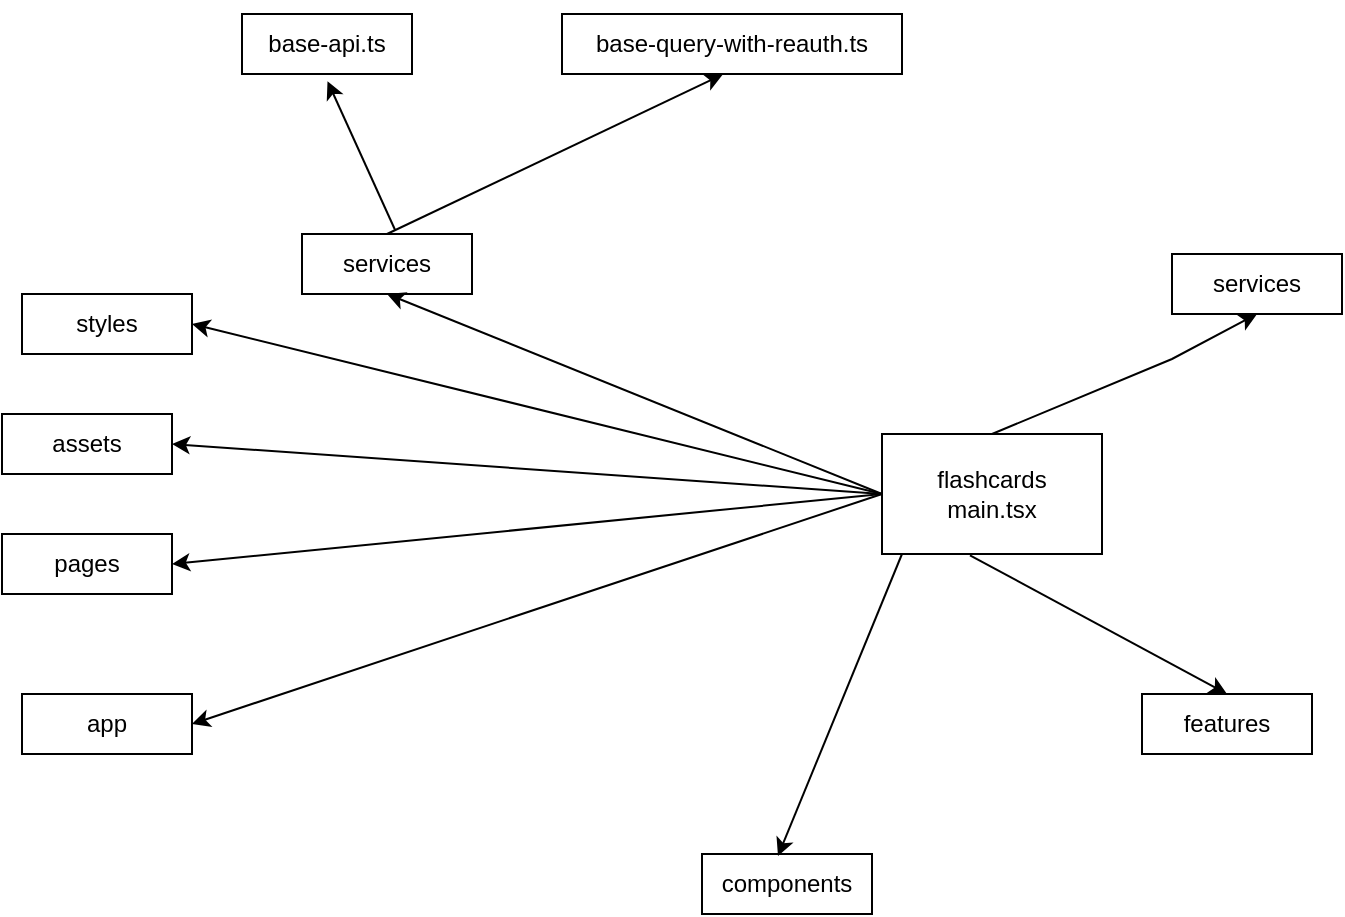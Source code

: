 <mxfile version="24.4.7" type="github">
  <diagram name="Page-1" id="9f46799a-70d6-7492-0946-bef42562c5a5">
    <mxGraphModel dx="1195" dy="622" grid="1" gridSize="10" guides="1" tooltips="1" connect="1" arrows="1" fold="1" page="1" pageScale="1" pageWidth="1100" pageHeight="850" background="none" math="0" shadow="0">
      <root>
        <mxCell id="0" />
        <mxCell id="1" parent="0" />
        <mxCell id="vfqUivKVGqe5_I3qeVHW-2" value="flashcards&lt;div&gt;main.tsx&lt;/div&gt;" style="html=1;whiteSpace=wrap;" vertex="1" parent="1">
          <mxGeometry x="450" y="340" width="110" height="60" as="geometry" />
        </mxCell>
        <mxCell id="vfqUivKVGqe5_I3qeVHW-3" value="app" style="html=1;whiteSpace=wrap;" vertex="1" parent="1">
          <mxGeometry x="20" y="470" width="85" height="30" as="geometry" />
        </mxCell>
        <mxCell id="vfqUivKVGqe5_I3qeVHW-4" value="assets" style="html=1;whiteSpace=wrap;" vertex="1" parent="1">
          <mxGeometry x="10" y="330" width="85" height="30" as="geometry" />
        </mxCell>
        <mxCell id="vfqUivKVGqe5_I3qeVHW-5" value="pages" style="html=1;whiteSpace=wrap;" vertex="1" parent="1">
          <mxGeometry x="10" y="390" width="85" height="30" as="geometry" />
        </mxCell>
        <mxCell id="vfqUivKVGqe5_I3qeVHW-6" value="features" style="html=1;whiteSpace=wrap;" vertex="1" parent="1">
          <mxGeometry x="580" y="470" width="85" height="30" as="geometry" />
        </mxCell>
        <mxCell id="vfqUivKVGqe5_I3qeVHW-8" value="" style="endArrow=classic;html=1;rounded=0;entryX=1;entryY=0.5;entryDx=0;entryDy=0;exitX=0;exitY=0.5;exitDx=0;exitDy=0;exitPerimeter=0;" edge="1" parent="1" source="vfqUivKVGqe5_I3qeVHW-2" target="vfqUivKVGqe5_I3qeVHW-3">
          <mxGeometry width="50" height="50" relative="1" as="geometry">
            <mxPoint x="360" y="480" as="sourcePoint" />
            <mxPoint x="410" y="430" as="targetPoint" />
          </mxGeometry>
        </mxCell>
        <mxCell id="vfqUivKVGqe5_I3qeVHW-9" value="" style="endArrow=classic;html=1;rounded=0;entryX=1;entryY=0.5;entryDx=0;entryDy=0;exitX=0;exitY=0.5;exitDx=0;exitDy=0;" edge="1" parent="1" source="vfqUivKVGqe5_I3qeVHW-2" target="vfqUivKVGqe5_I3qeVHW-4">
          <mxGeometry width="50" height="50" relative="1" as="geometry">
            <mxPoint x="450" y="390" as="sourcePoint" />
            <mxPoint x="335" y="395" as="targetPoint" />
          </mxGeometry>
        </mxCell>
        <mxCell id="vfqUivKVGqe5_I3qeVHW-10" value="" style="endArrow=classic;html=1;rounded=0;entryX=1;entryY=0.5;entryDx=0;entryDy=0;exitX=0;exitY=0.5;exitDx=0;exitDy=0;" edge="1" parent="1" source="vfqUivKVGqe5_I3qeVHW-2" target="vfqUivKVGqe5_I3qeVHW-5">
          <mxGeometry width="50" height="50" relative="1" as="geometry">
            <mxPoint x="450" y="390" as="sourcePoint" />
            <mxPoint x="345" y="405" as="targetPoint" />
          </mxGeometry>
        </mxCell>
        <mxCell id="vfqUivKVGqe5_I3qeVHW-11" value="services" style="html=1;whiteSpace=wrap;" vertex="1" parent="1">
          <mxGeometry x="160" y="240" width="85" height="30" as="geometry" />
        </mxCell>
        <mxCell id="vfqUivKVGqe5_I3qeVHW-12" value="components" style="html=1;whiteSpace=wrap;" vertex="1" parent="1">
          <mxGeometry x="360" y="550" width="85" height="30" as="geometry" />
        </mxCell>
        <mxCell id="vfqUivKVGqe5_I3qeVHW-13" value="" style="endArrow=classic;html=1;rounded=0;entryX=0.447;entryY=0.033;entryDx=0;entryDy=0;entryPerimeter=0;" edge="1" parent="1" target="vfqUivKVGqe5_I3qeVHW-12">
          <mxGeometry width="50" height="50" relative="1" as="geometry">
            <mxPoint x="460" y="400" as="sourcePoint" />
            <mxPoint x="335" y="535" as="targetPoint" />
          </mxGeometry>
        </mxCell>
        <mxCell id="vfqUivKVGqe5_I3qeVHW-14" value="" style="endArrow=classic;html=1;rounded=0;entryX=0.5;entryY=0;entryDx=0;entryDy=0;exitX=0.4;exitY=1.011;exitDx=0;exitDy=0;exitPerimeter=0;" edge="1" parent="1" source="vfqUivKVGqe5_I3qeVHW-2" target="vfqUivKVGqe5_I3qeVHW-6">
          <mxGeometry width="50" height="50" relative="1" as="geometry">
            <mxPoint x="470" y="410" as="sourcePoint" />
            <mxPoint x="458" y="551" as="targetPoint" />
          </mxGeometry>
        </mxCell>
        <mxCell id="vfqUivKVGqe5_I3qeVHW-15" value="" style="endArrow=classic;html=1;rounded=0;entryX=0.5;entryY=1;entryDx=0;entryDy=0;exitX=0;exitY=0.5;exitDx=0;exitDy=0;" edge="1" parent="1" source="vfqUivKVGqe5_I3qeVHW-2" target="vfqUivKVGqe5_I3qeVHW-11">
          <mxGeometry width="50" height="50" relative="1" as="geometry">
            <mxPoint x="535" y="380" as="sourcePoint" />
            <mxPoint x="674" y="450" as="targetPoint" />
          </mxGeometry>
        </mxCell>
        <mxCell id="vfqUivKVGqe5_I3qeVHW-16" value="services" style="html=1;whiteSpace=wrap;" vertex="1" parent="1">
          <mxGeometry x="595" y="250" width="85" height="30" as="geometry" />
        </mxCell>
        <mxCell id="vfqUivKVGqe5_I3qeVHW-17" value="" style="endArrow=classic;html=1;rounded=0;entryX=0.5;entryY=1;entryDx=0;entryDy=0;exitX=0.5;exitY=0;exitDx=0;exitDy=0;" edge="1" parent="1" source="vfqUivKVGqe5_I3qeVHW-2" target="vfqUivKVGqe5_I3qeVHW-16">
          <mxGeometry width="50" height="50" relative="1" as="geometry">
            <mxPoint x="530" y="302.5" as="sourcePoint" />
            <mxPoint x="675" y="307.5" as="targetPoint" />
            <Array as="points">
              <mxPoint x="595" y="302.5" />
            </Array>
          </mxGeometry>
        </mxCell>
        <mxCell id="vfqUivKVGqe5_I3qeVHW-18" value="styles" style="html=1;whiteSpace=wrap;" vertex="1" parent="1">
          <mxGeometry x="20" y="270" width="85" height="30" as="geometry" />
        </mxCell>
        <mxCell id="vfqUivKVGqe5_I3qeVHW-19" value="" style="endArrow=classic;html=1;rounded=0;entryX=1;entryY=0.5;entryDx=0;entryDy=0;exitX=0;exitY=0.5;exitDx=0;exitDy=0;" edge="1" parent="1" source="vfqUivKVGqe5_I3qeVHW-2" target="vfqUivKVGqe5_I3qeVHW-18">
          <mxGeometry width="50" height="50" relative="1" as="geometry">
            <mxPoint x="450" y="316" as="sourcePoint" />
            <mxPoint x="335" y="314" as="targetPoint" />
          </mxGeometry>
        </mxCell>
        <mxCell id="vfqUivKVGqe5_I3qeVHW-21" value="&lt;div style=&quot;&quot;&gt;&lt;pre style=&quot;&quot;&gt;&lt;font face=&quot;Helvetica&quot;&gt;base-api.ts&lt;/font&gt;&lt;/pre&gt;&lt;/div&gt;" style="html=1;whiteSpace=wrap;labelBackgroundColor=none;fontColor=#000000;" vertex="1" parent="1">
          <mxGeometry x="130" y="130" width="85" height="30" as="geometry" />
        </mxCell>
        <mxCell id="vfqUivKVGqe5_I3qeVHW-22" value="&lt;div style=&quot;line-height: 160%;&quot;&gt;&lt;pre style=&quot;line-height: 160%;&quot;&gt;&lt;font face=&quot;Helvetica&quot;&gt;base-query-with-reauth.ts&lt;/font&gt;&lt;/pre&gt;&lt;/div&gt;" style="html=1;whiteSpace=wrap;labelBackgroundColor=none;fontColor=#000000;" vertex="1" parent="1">
          <mxGeometry x="290" y="130" width="170" height="30" as="geometry" />
        </mxCell>
        <mxCell id="vfqUivKVGqe5_I3qeVHW-23" value="" style="endArrow=classic;html=1;rounded=0;exitX=0.547;exitY=-0.071;exitDx=0;exitDy=0;exitPerimeter=0;entryX=0.503;entryY=1.119;entryDx=0;entryDy=0;entryPerimeter=0;" edge="1" parent="1" source="vfqUivKVGqe5_I3qeVHW-11" target="vfqUivKVGqe5_I3qeVHW-21">
          <mxGeometry width="50" height="50" relative="1" as="geometry">
            <mxPoint x="217" y="190" as="sourcePoint" />
            <mxPoint x="130" y="200" as="targetPoint" />
          </mxGeometry>
        </mxCell>
        <mxCell id="vfqUivKVGqe5_I3qeVHW-24" value="" style="endArrow=classic;html=1;rounded=0;entryX=0.473;entryY=1.008;entryDx=0;entryDy=0;entryPerimeter=0;exitX=0.5;exitY=0;exitDx=0;exitDy=0;" edge="1" parent="1" source="vfqUivKVGqe5_I3qeVHW-11" target="vfqUivKVGqe5_I3qeVHW-22">
          <mxGeometry width="50" height="50" relative="1" as="geometry">
            <mxPoint x="253.665" y="219.04" as="sourcePoint" />
            <mxPoint x="359.5" y="170" as="targetPoint" />
            <Array as="points" />
          </mxGeometry>
        </mxCell>
      </root>
    </mxGraphModel>
  </diagram>
</mxfile>

